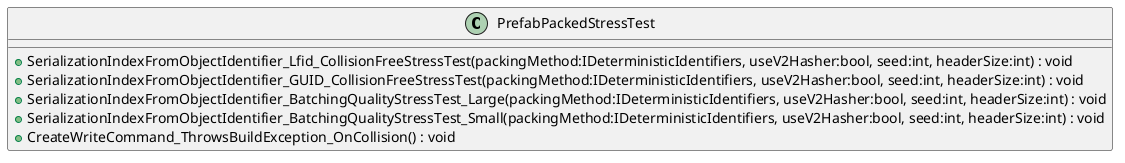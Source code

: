 @startuml
class PrefabPackedStressTest {
    + SerializationIndexFromObjectIdentifier_Lfid_CollisionFreeStressTest(packingMethod:IDeterministicIdentifiers, useV2Hasher:bool, seed:int, headerSize:int) : void
    + SerializationIndexFromObjectIdentifier_GUID_CollisionFreeStressTest(packingMethod:IDeterministicIdentifiers, useV2Hasher:bool, seed:int, headerSize:int) : void
    + SerializationIndexFromObjectIdentifier_BatchingQualityStressTest_Large(packingMethod:IDeterministicIdentifiers, useV2Hasher:bool, seed:int, headerSize:int) : void
    + SerializationIndexFromObjectIdentifier_BatchingQualityStressTest_Small(packingMethod:IDeterministicIdentifiers, useV2Hasher:bool, seed:int, headerSize:int) : void
    + CreateWriteCommand_ThrowsBuildException_OnCollision() : void
}
@enduml
